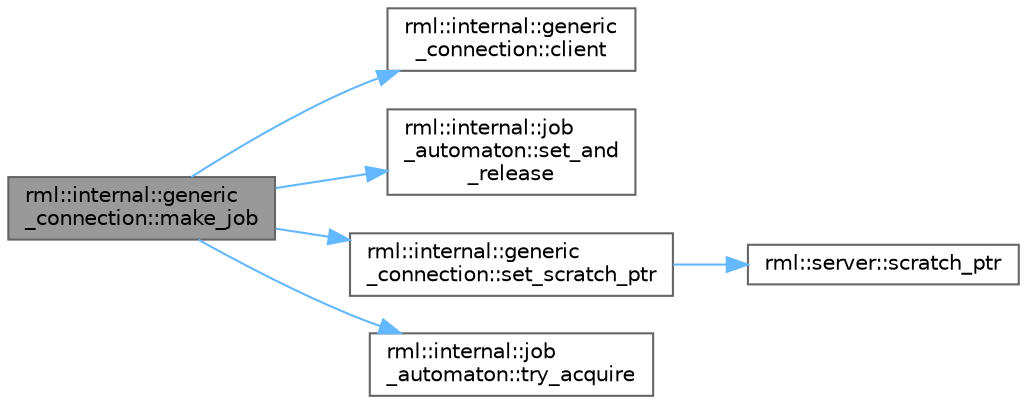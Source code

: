 digraph "rml::internal::generic_connection::make_job"
{
 // LATEX_PDF_SIZE
  bgcolor="transparent";
  edge [fontname=Helvetica,fontsize=10,labelfontname=Helvetica,labelfontsize=10];
  node [fontname=Helvetica,fontsize=10,shape=box,height=0.2,width=0.4];
  rankdir="LR";
  Node1 [id="Node000001",label="rml::internal::generic\l_connection::make_job",height=0.2,width=0.4,color="gray40", fillcolor="grey60", style="filled", fontcolor="black",tooltip=" "];
  Node1 -> Node2 [id="edge1_Node000001_Node000002",color="steelblue1",style="solid",tooltip=" "];
  Node2 [id="Node000002",label="rml::internal::generic\l_connection::client",height=0.2,width=0.4,color="grey40", fillcolor="white", style="filled",URL="$classrml_1_1internal_1_1generic__connection.html#a68c4e90057548c7994a82b64df139074",tooltip=" "];
  Node1 -> Node3 [id="edge2_Node000001_Node000003",color="steelblue1",style="solid",tooltip=" "];
  Node3 [id="Node000003",label="rml::internal::job\l_automaton::set_and\l_release",height=0.2,width=0.4,color="grey40", fillcolor="white", style="filled",URL="$classrml_1_1internal_1_1job__automaton.html#acaa873dc2d6f18617d09a0ca1048a021",tooltip="Transition 1-->ptr"];
  Node1 -> Node4 [id="edge3_Node000001_Node000004",color="steelblue1",style="solid",tooltip=" "];
  Node4 [id="Node000004",label="rml::internal::generic\l_connection::set_scratch_ptr",height=0.2,width=0.4,color="grey40", fillcolor="white", style="filled",URL="$classrml_1_1internal_1_1generic__connection.html#a3b1710b57d52d1185230055fff8be2c4",tooltip=" "];
  Node4 -> Node5 [id="edge4_Node000004_Node000005",color="steelblue1",style="solid",tooltip=" "];
  Node5 [id="Node000005",label="rml::server::scratch_ptr",height=0.2,width=0.4,color="grey40", fillcolor="white", style="filled",URL="$classrml_1_1server.html#a47652c7b5e9f14341264bdf5b5fa7aca",tooltip=" "];
  Node1 -> Node6 [id="edge5_Node000001_Node000006",color="steelblue1",style="solid",tooltip=" "];
  Node6 [id="Node000006",label="rml::internal::job\l_automaton::try_acquire",height=0.2,width=0.4,color="grey40", fillcolor="white", style="filled",URL="$classrml_1_1internal_1_1job__automaton.html#a7827846c262b57f3675d9daa26a99f5c",tooltip="Try to transition 0-->1 or ptr-->ptr|1."];
}

